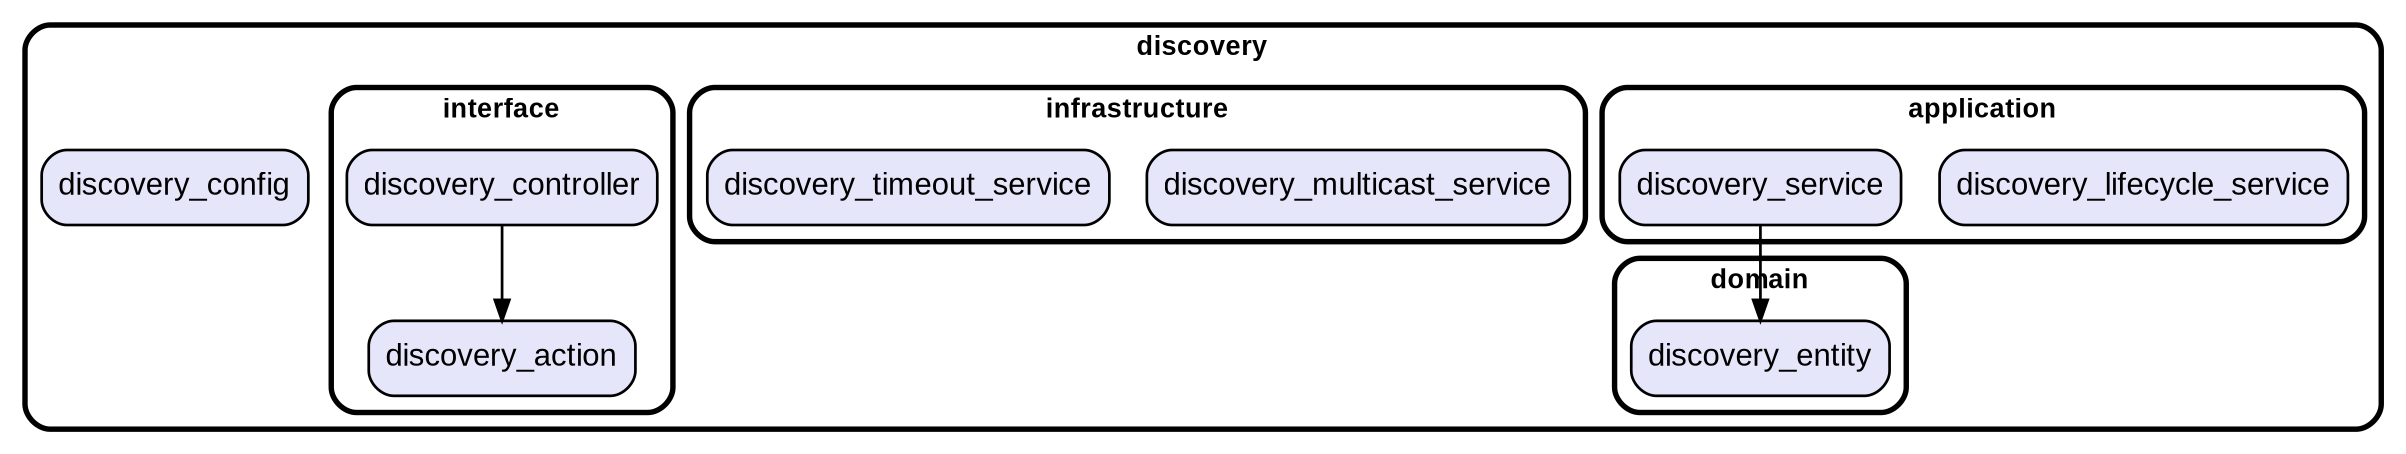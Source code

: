 digraph "" {
  graph [style=rounded fontname="Arial Black" fontsize=13 penwidth=2.6];
  node [shape=rect style="filled,rounded" fontname=Arial fontsize=15 fillcolor=Lavender penwidth=1.3];
  edge [penwidth=1.3];
  "/application/discovery_lifecycle_service.dart" [label="discovery_lifecycle_service"];
  "/application/discovery_service.dart" [label="discovery_service"];
  "/discovery_config.dart" [label="discovery_config"];
  "/domain/discovery_entity.dart" [label="discovery_entity"];
  "/infrastructure/discovery_multicast_service.dart" [label="discovery_multicast_service"];
  "/infrastructure/discovery_timeout_service.dart" [label="discovery_timeout_service"];
  "/interface/discovery_action.dart" [label="discovery_action"];
  "/interface/discovery_controller.dart" [label="discovery_controller"];
  subgraph "cluster~" {
    label="discovery";
    "/discovery_config.dart";
    subgraph "cluster~/application" {
      label="application";
      "/application/discovery_lifecycle_service.dart";
      "/application/discovery_service.dart";
    }
    subgraph "cluster~/domain" {
      label="domain";
      "/domain/discovery_entity.dart";
    }
    subgraph "cluster~/infrastructure" {
      label="infrastructure";
      "/infrastructure/discovery_multicast_service.dart";
      "/infrastructure/discovery_timeout_service.dart";
    }
    subgraph "cluster~/interface" {
      label="interface";
      "/interface/discovery_action.dart";
      "/interface/discovery_controller.dart";
    }
  }
  "/application/discovery_service.dart" -> "/domain/discovery_entity.dart";
  "/interface/discovery_controller.dart" -> "/interface/discovery_action.dart";
}
